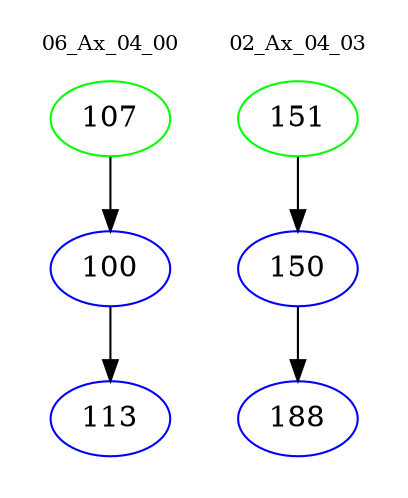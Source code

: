 digraph{
subgraph cluster_0 {
color = white
label = "06_Ax_04_00";
fontsize=10;
T0_107 [label="107", color="green"]
T0_107 -> T0_100 [color="black"]
T0_100 [label="100", color="blue"]
T0_100 -> T0_113 [color="black"]
T0_113 [label="113", color="blue"]
}
subgraph cluster_1 {
color = white
label = "02_Ax_04_03";
fontsize=10;
T1_151 [label="151", color="green"]
T1_151 -> T1_150 [color="black"]
T1_150 [label="150", color="blue"]
T1_150 -> T1_188 [color="black"]
T1_188 [label="188", color="blue"]
}
}
